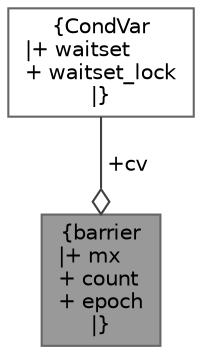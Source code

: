 digraph "barrier"
{
 // LATEX_PDF_SIZE
  bgcolor="transparent";
  edge [fontname=Helvetica,fontsize=10,labelfontname=Helvetica,labelfontsize=10];
  node [fontname=Helvetica,fontsize=10,shape=box,height=0.2,width=0.4];
  Node1 [label="{barrier\n|+ mx\l+ count\l+ epoch\l|}",height=0.2,width=0.4,color="gray40", fillcolor="grey60", style="filled", fontcolor="black",tooltip=" "];
  Node2 -> Node1 [color="grey25",style="solid",label=" +cv" ,arrowhead="odiamond"];
  Node2 [label="{CondVar\n|+ waitset\l+ waitset_lock\l|}",height=0.2,width=0.4,color="gray40", fillcolor="white", style="filled",URL="$structCondVar.html",tooltip="Condition variables."];
}
